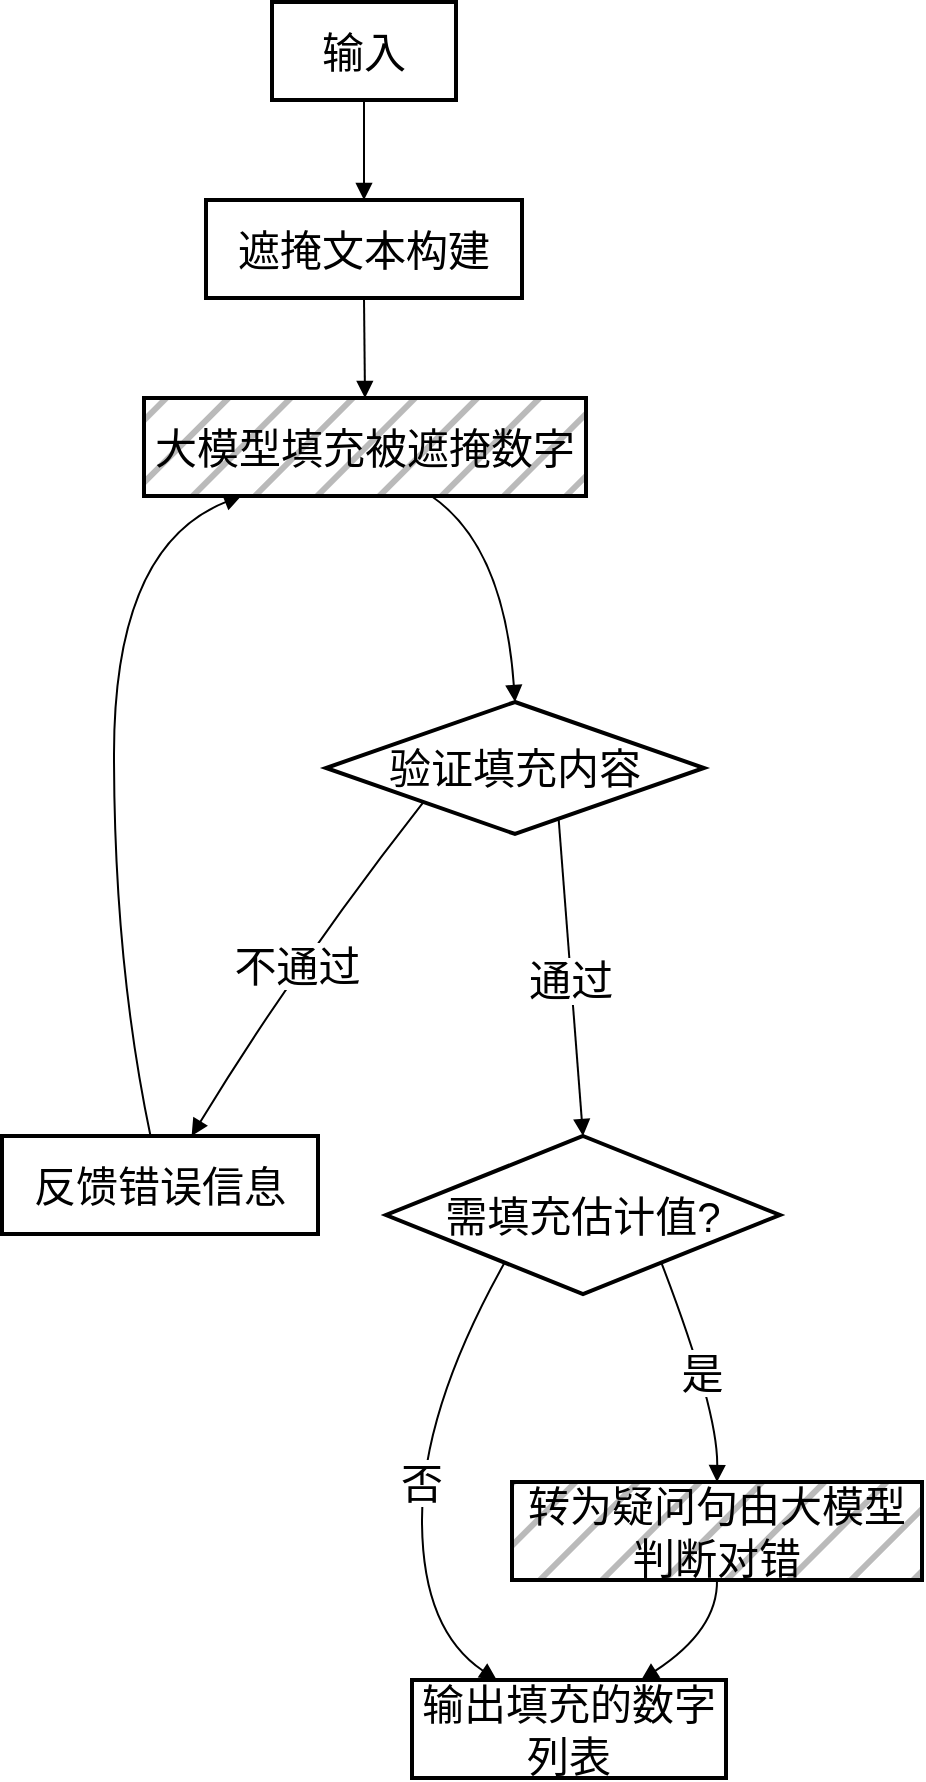 <mxfile version="24.8.1">
  <diagram name="第 1 页" id="jcsu0ifiuYBYUi2_rB25">
    <mxGraphModel dx="2049" dy="1114" grid="0" gridSize="10" guides="1" tooltips="1" connect="1" arrows="1" fold="1" page="0" pageScale="1" pageWidth="827" pageHeight="1169" math="0" shadow="0">
      <root>
        <mxCell id="0" />
        <mxCell id="1" parent="0" />
        <mxCell id="IDqaXiTxqVLF_361lomE-16" value="输入" style="whiteSpace=wrap;strokeWidth=2;fontSize=21;" vertex="1" parent="1">
          <mxGeometry x="155" y="20" width="92" height="49" as="geometry" />
        </mxCell>
        <mxCell id="IDqaXiTxqVLF_361lomE-17" value="遮掩文本构建" style="whiteSpace=wrap;strokeWidth=2;fontSize=21;" vertex="1" parent="1">
          <mxGeometry x="122" y="119" width="158" height="49" as="geometry" />
        </mxCell>
        <mxCell id="IDqaXiTxqVLF_361lomE-18" value="大模型填充被遮掩数字" style="whiteSpace=wrap;strokeWidth=2;fontSize=21;fillStyle=hatch;fillColor=#BABABA;" vertex="1" parent="1">
          <mxGeometry x="91" y="218" width="221" height="49" as="geometry" />
        </mxCell>
        <mxCell id="IDqaXiTxqVLF_361lomE-19" value="验证填充内容" style="rhombus;strokeWidth=2;whiteSpace=wrap;fontSize=21;" vertex="1" parent="1">
          <mxGeometry x="182" y="370" width="189" height="66" as="geometry" />
        </mxCell>
        <mxCell id="IDqaXiTxqVLF_361lomE-20" value="反馈错误信息" style="whiteSpace=wrap;strokeWidth=2;fontSize=21;" vertex="1" parent="1">
          <mxGeometry x="20" y="587" width="158" height="49" as="geometry" />
        </mxCell>
        <mxCell id="IDqaXiTxqVLF_361lomE-21" value="需填充估计值?" style="rhombus;strokeWidth=2;whiteSpace=wrap;fontSize=21;" vertex="1" parent="1">
          <mxGeometry x="212" y="587" width="197" height="79" as="geometry" />
        </mxCell>
        <mxCell id="IDqaXiTxqVLF_361lomE-22" value="转为疑问句由大模型判断对错" style="whiteSpace=wrap;strokeWidth=2;fontSize=21;fillStyle=hatch;fillColor=#BABABA;" vertex="1" parent="1">
          <mxGeometry x="275" y="760" width="205" height="49" as="geometry" />
        </mxCell>
        <mxCell id="IDqaXiTxqVLF_361lomE-23" value="输出填充的数字列表" style="whiteSpace=wrap;strokeWidth=2;fontSize=21;" vertex="1" parent="1">
          <mxGeometry x="225" y="859" width="157" height="49" as="geometry" />
        </mxCell>
        <mxCell id="IDqaXiTxqVLF_361lomE-25" value="" style="curved=1;startArrow=none;endArrow=block;exitX=0.5;exitY=1;entryX=0.5;entryY=0;rounded=0;fontSize=21;" edge="1" parent="1" source="IDqaXiTxqVLF_361lomE-16" target="IDqaXiTxqVLF_361lomE-17">
          <mxGeometry relative="1" as="geometry">
            <Array as="points" />
          </mxGeometry>
        </mxCell>
        <mxCell id="IDqaXiTxqVLF_361lomE-26" value="" style="curved=1;startArrow=none;endArrow=block;exitX=0.5;exitY=1;entryX=0.5;entryY=0;rounded=0;fontSize=21;" edge="1" parent="1" source="IDqaXiTxqVLF_361lomE-17" target="IDqaXiTxqVLF_361lomE-18">
          <mxGeometry relative="1" as="geometry">
            <Array as="points" />
          </mxGeometry>
        </mxCell>
        <mxCell id="IDqaXiTxqVLF_361lomE-27" value="" style="curved=1;startArrow=none;endArrow=block;exitX=0.65;exitY=1;entryX=0.5;entryY=0;rounded=0;fontSize=21;" edge="1" parent="1" source="IDqaXiTxqVLF_361lomE-18" target="IDqaXiTxqVLF_361lomE-19">
          <mxGeometry relative="1" as="geometry">
            <Array as="points">
              <mxPoint x="271" y="292" />
            </Array>
          </mxGeometry>
        </mxCell>
        <mxCell id="IDqaXiTxqVLF_361lomE-28" value="不通过" style="curved=1;startArrow=none;endArrow=block;exitX=0.03;exitY=1;entryX=0.6;entryY=0;rounded=0;fontSize=21;" edge="1" parent="1" source="IDqaXiTxqVLF_361lomE-19" target="IDqaXiTxqVLF_361lomE-20">
          <mxGeometry relative="1" as="geometry">
            <Array as="points">
              <mxPoint x="168" y="500" />
            </Array>
          </mxGeometry>
        </mxCell>
        <mxCell id="IDqaXiTxqVLF_361lomE-29" value="" style="curved=1;startArrow=none;endArrow=block;exitX=0.47;exitY=0;entryX=0.22;entryY=1;rounded=0;fontSize=21;" edge="1" parent="1" source="IDqaXiTxqVLF_361lomE-20" target="IDqaXiTxqVLF_361lomE-18">
          <mxGeometry relative="1" as="geometry">
            <Array as="points">
              <mxPoint x="76" y="500" />
              <mxPoint x="76" y="292" />
            </Array>
          </mxGeometry>
        </mxCell>
        <mxCell id="IDqaXiTxqVLF_361lomE-30" value="通过" style="curved=1;startArrow=none;endArrow=block;exitX=0.65;exitY=1;entryX=0.5;entryY=0;rounded=0;fontSize=21;" edge="1" parent="1" source="IDqaXiTxqVLF_361lomE-19" target="IDqaXiTxqVLF_361lomE-21">
          <mxGeometry relative="1" as="geometry">
            <Array as="points">
              <mxPoint x="304" y="500" />
            </Array>
          </mxGeometry>
        </mxCell>
        <mxCell id="IDqaXiTxqVLF_361lomE-31" value="是" style="curved=1;startArrow=none;endArrow=block;exitX=0.83;exitY=1;entryX=0.5;entryY=0;rounded=0;fontSize=21;" edge="1" parent="1" source="IDqaXiTxqVLF_361lomE-21" target="IDqaXiTxqVLF_361lomE-22">
          <mxGeometry relative="1" as="geometry">
            <Array as="points">
              <mxPoint x="378" y="724" />
            </Array>
          </mxGeometry>
        </mxCell>
        <mxCell id="IDqaXiTxqVLF_361lomE-32" value="" style="curved=1;startArrow=none;endArrow=block;exitX=0.5;exitY=1;entryX=0.73;entryY=0;rounded=0;fontSize=21;" edge="1" parent="1" source="IDqaXiTxqVLF_361lomE-22" target="IDqaXiTxqVLF_361lomE-23">
          <mxGeometry relative="1" as="geometry">
            <Array as="points">
              <mxPoint x="378" y="834" />
            </Array>
          </mxGeometry>
        </mxCell>
        <mxCell id="IDqaXiTxqVLF_361lomE-33" value="否" style="curved=1;startArrow=none;endArrow=block;exitX=0.17;exitY=1;entryX=0.27;entryY=0;rounded=0;fontSize=21;" edge="1" parent="1" source="IDqaXiTxqVLF_361lomE-21" target="IDqaXiTxqVLF_361lomE-23">
          <mxGeometry relative="1" as="geometry">
            <Array as="points">
              <mxPoint x="230" y="724" />
              <mxPoint x="230" y="834" />
            </Array>
          </mxGeometry>
        </mxCell>
      </root>
    </mxGraphModel>
  </diagram>
</mxfile>
